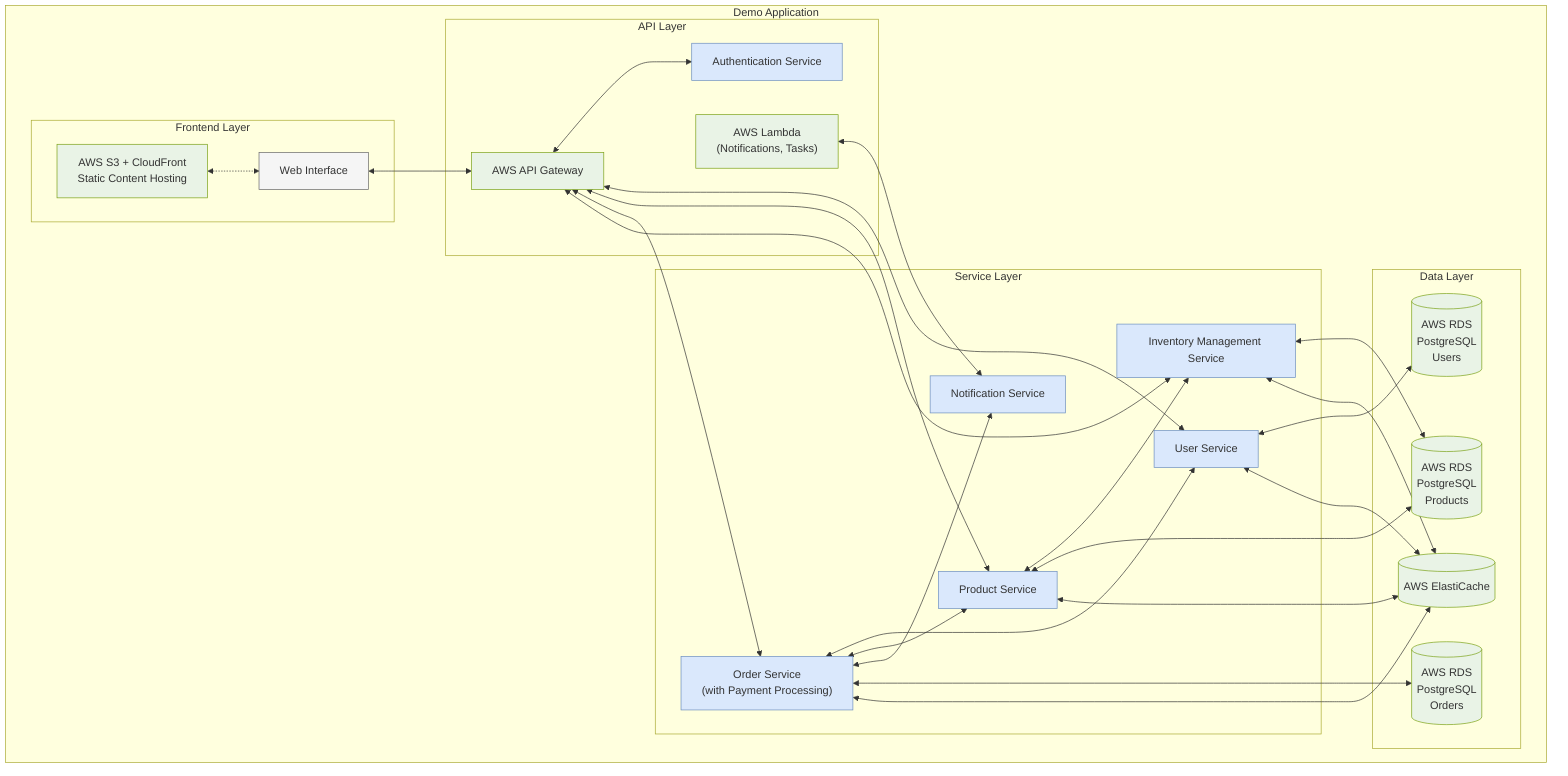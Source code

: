 flowchart TB
    subgraph "Demo Application"
        subgraph "Frontend Layer"
            WebUI["Web Interface"]
            StaticContent["AWS S3 + CloudFront\nStatic Content Hosting"]
        end
        
        subgraph "API Layer"
            APIGateway["AWS API Gateway"]
            AuthService["Authentication Service"]
            LambdaFunctions["AWS Lambda\n(Notifications, Tasks)"]
        end
        
        subgraph "Service Layer"
            UserService["User Service"]
            ProductService["Product Service"]
            InventoryService["Inventory Management Service"]
            OrderService["Order Service\n(with Payment Processing)"]
            NotificationService["Notification Service"]
        end
        
        subgraph "Data Layer"
            UserDB[(AWS RDS\nPostgreSQL\nUsers)]
            ProductDB[(AWS RDS\nPostgreSQL\nProducts)]
            OrderDB[(AWS RDS\nPostgreSQL\nOrders)]
            ElastiCache[(AWS ElastiCache)]
        end
    end
    
    %% Frontend to API connections
    WebUI <--> APIGateway
    StaticContent <-.-> WebUI
    
    %% API to Service connections
    APIGateway <--> AuthService
    APIGateway <--> UserService
    APIGateway <--> ProductService
    APIGateway <--> OrderService
    APIGateway <--> InventoryService
    LambdaFunctions <--> NotificationService
    
    %% Service to Service connections
    OrderService <--> UserService
    OrderService <--> ProductService
    OrderService <--> NotificationService
    ProductService <--> InventoryService
    
    %% Service to Data connections
    UserService <--> UserDB
    ProductService <--> ProductDB
    InventoryService <--> ProductDB
    OrderService <--> OrderDB
    UserService <--> ElastiCache
    ProductService <--> ElastiCache
    OrderService <--> ElastiCache
    InventoryService <--> ElastiCache
    
    classDef frontend fill:#f5f5f5,stroke:#666,stroke-width:1px
    classDef api fill:#d5e8d4,stroke:#82b366,stroke-width:1px
    classDef service fill:#dae8fc,stroke:#6c8ebf,stroke-width:1px
    classDef database fill:#ffe6cc,stroke:#d79b00,stroke-width:1px
    classDef aws fill:#E9F3E6,stroke:#7AA116,stroke-width:1px
    
    class WebUI frontend
    class StaticContent aws
    class APIGateway,LambdaFunctions aws
    class AuthService,UserService,ProductService,OrderService,NotificationService,InventoryService service
    class UserDB,ProductDB,OrderDB,ElastiCache aws